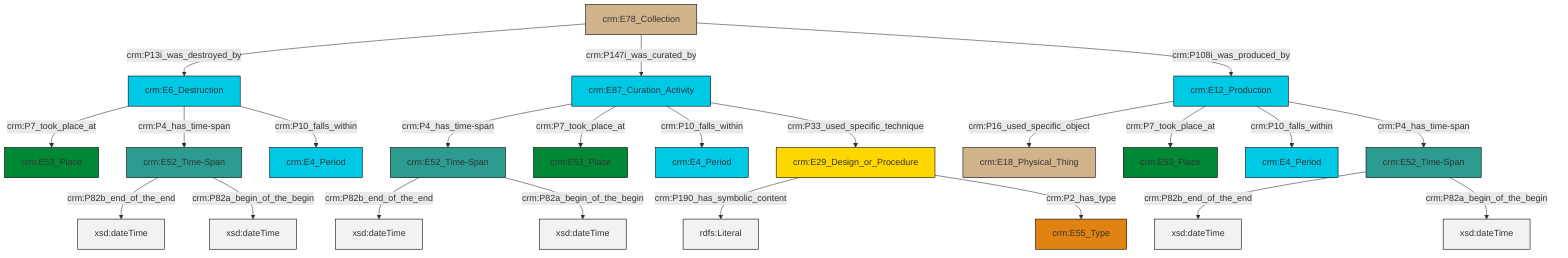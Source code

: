 graph TD
classDef Literal fill:#f2f2f2,stroke:#000000;
classDef CRM_Entity fill:#FFFFFF,stroke:#000000;
classDef Temporal_Entity fill:#00C9E6, stroke:#000000;
classDef Type fill:#E18312, stroke:#000000;
classDef Time-Span fill:#2C9C91, stroke:#000000;
classDef Appellation fill:#FFEB7F, stroke:#000000;
classDef Place fill:#008836, stroke:#000000;
classDef Persistent_Item fill:#B266B2, stroke:#000000;
classDef Conceptual_Object fill:#FFD700, stroke:#000000;
classDef Physical_Thing fill:#D2B48C, stroke:#000000;
classDef Actor fill:#f58aad, stroke:#000000;
classDef PC_Classes fill:#4ce600, stroke:#000000;
classDef Multi fill:#cccccc,stroke:#000000;

0["crm:E6_Destruction"]:::Temporal_Entity -->|crm:P7_took_place_at| 1["crm:E53_Place"]:::Place
4["crm:E87_Curation_Activity"]:::Temporal_Entity -->|crm:P4_has_time-span| 5["crm:E52_Time-Span"]:::Time-Span
4["crm:E87_Curation_Activity"]:::Temporal_Entity -->|crm:P7_took_place_at| 6["crm:E53_Place"]:::Place
5["crm:E52_Time-Span"]:::Time-Span -->|crm:P82b_end_of_the_end| 8[xsd:dateTime]:::Literal
9["crm:E52_Time-Span"]:::Time-Span -->|crm:P82b_end_of_the_end| 10[xsd:dateTime]:::Literal
13["crm:E78_Collection"]:::Physical_Thing -->|crm:P13i_was_destroyed_by| 0["crm:E6_Destruction"]:::Temporal_Entity
0["crm:E6_Destruction"]:::Temporal_Entity -->|crm:P4_has_time-span| 14["crm:E52_Time-Span"]:::Time-Span
2["crm:E29_Design_or_Procedure"]:::Conceptual_Object -->|crm:P190_has_symbolic_content| 15[rdfs:Literal]:::Literal
14["crm:E52_Time-Span"]:::Time-Span -->|crm:P82b_end_of_the_end| 18[xsd:dateTime]:::Literal
13["crm:E78_Collection"]:::Physical_Thing -->|crm:P147i_was_curated_by| 4["crm:E87_Curation_Activity"]:::Temporal_Entity
13["crm:E78_Collection"]:::Physical_Thing -->|crm:P108i_was_produced_by| 23["crm:E12_Production"]:::Temporal_Entity
4["crm:E87_Curation_Activity"]:::Temporal_Entity -->|crm:P10_falls_within| 24["crm:E4_Period"]:::Temporal_Entity
23["crm:E12_Production"]:::Temporal_Entity -->|crm:P16_used_specific_object| 19["crm:E18_Physical_Thing"]:::Physical_Thing
2["crm:E29_Design_or_Procedure"]:::Conceptual_Object -->|crm:P2_has_type| 21["crm:E55_Type"]:::Type
0["crm:E6_Destruction"]:::Temporal_Entity -->|crm:P10_falls_within| 11["crm:E4_Period"]:::Temporal_Entity
14["crm:E52_Time-Span"]:::Time-Span -->|crm:P82a_begin_of_the_begin| 34[xsd:dateTime]:::Literal
23["crm:E12_Production"]:::Temporal_Entity -->|crm:P7_took_place_at| 16["crm:E53_Place"]:::Place
4["crm:E87_Curation_Activity"]:::Temporal_Entity -->|crm:P33_used_specific_technique| 2["crm:E29_Design_or_Procedure"]:::Conceptual_Object
9["crm:E52_Time-Span"]:::Time-Span -->|crm:P82a_begin_of_the_begin| 36[xsd:dateTime]:::Literal
5["crm:E52_Time-Span"]:::Time-Span -->|crm:P82a_begin_of_the_begin| 37[xsd:dateTime]:::Literal
23["crm:E12_Production"]:::Temporal_Entity -->|crm:P10_falls_within| 27["crm:E4_Period"]:::Temporal_Entity
23["crm:E12_Production"]:::Temporal_Entity -->|crm:P4_has_time-span| 9["crm:E52_Time-Span"]:::Time-Span